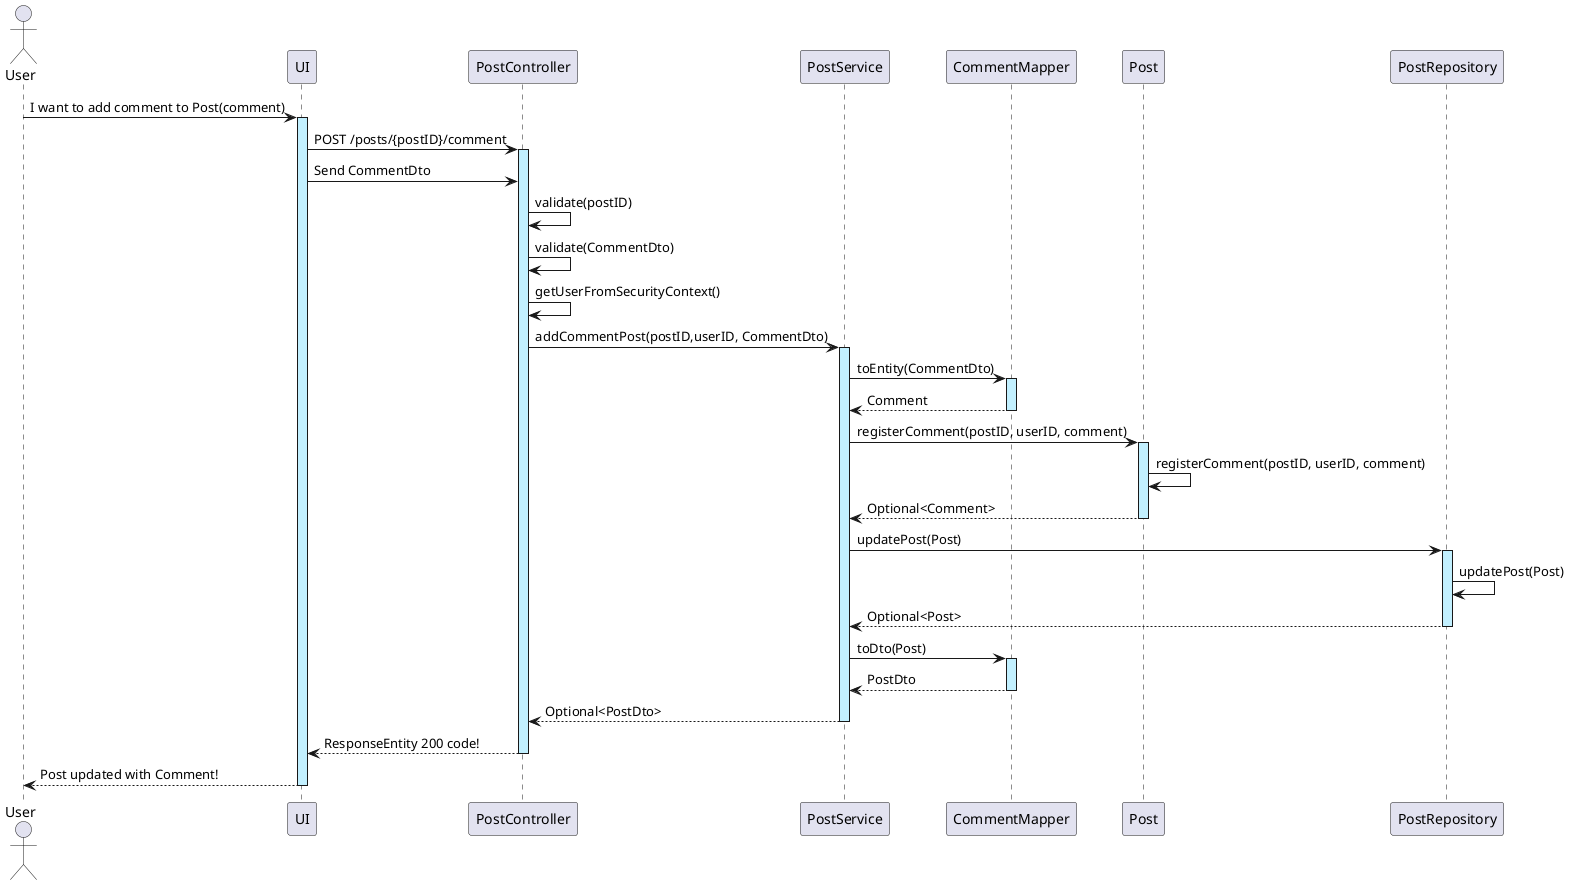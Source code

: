@startuml

actor User

User -> UI ++ #application: I want to add comment to Post(comment)
UI -> PostController ++ #application: POST /posts/{postID}/comment
UI -> PostController: Send CommentDto
PostController -> PostController: validate(postID)
PostController -> PostController: validate(CommentDto)
PostController -> PostController: getUserFromSecurityContext()
PostController -> PostService ++ #application: addCommentPost(postID,userID, CommentDto)
PostService -> CommentMapper ++ #application: toEntity(CommentDto)
CommentMapper --> PostService --: Comment
PostService -> Post ++ #application: registerComment(postID, userID, comment)
Post -> Post: registerComment(postID, userID, comment)
Post --> PostService --: Optional<Comment>
PostService -> PostRepository ++ #application: updatePost(Post)
PostRepository -> PostRepository: updatePost(Post)
PostRepository --> PostService --: Optional<Post>
PostService -> CommentMapper ++ #application: toDto(Post)
CommentMapper --> PostService --: PostDto
PostService --> PostController --: Optional<PostDto>
PostController --> UI --: ResponseEntity 200 code!
UI --> User --: Post updated with Comment!

@enduml